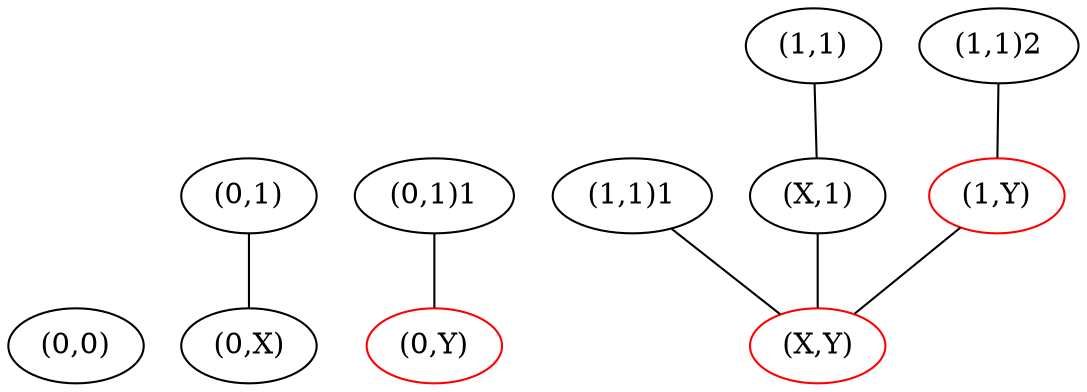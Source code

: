 graph forest_graph{
 rankdir=BT 
"(0,0)"
"(0,X)" -- "(0,1)"
"(0,Y)" -- "(0,1)1"
"(X,Y)" -- "(1,1)1"
"(X,Y)" -- "(X,1)"
"(X,Y)" -- "(1,Y)"
"(X,1)" -- "(1,1)"
"(1,Y)" -- "(1,1)2"
"(X,Y)" [color="red"] 
"(1,Y)" [color="red"] 
"(0,Y)" [color="red"] 
}